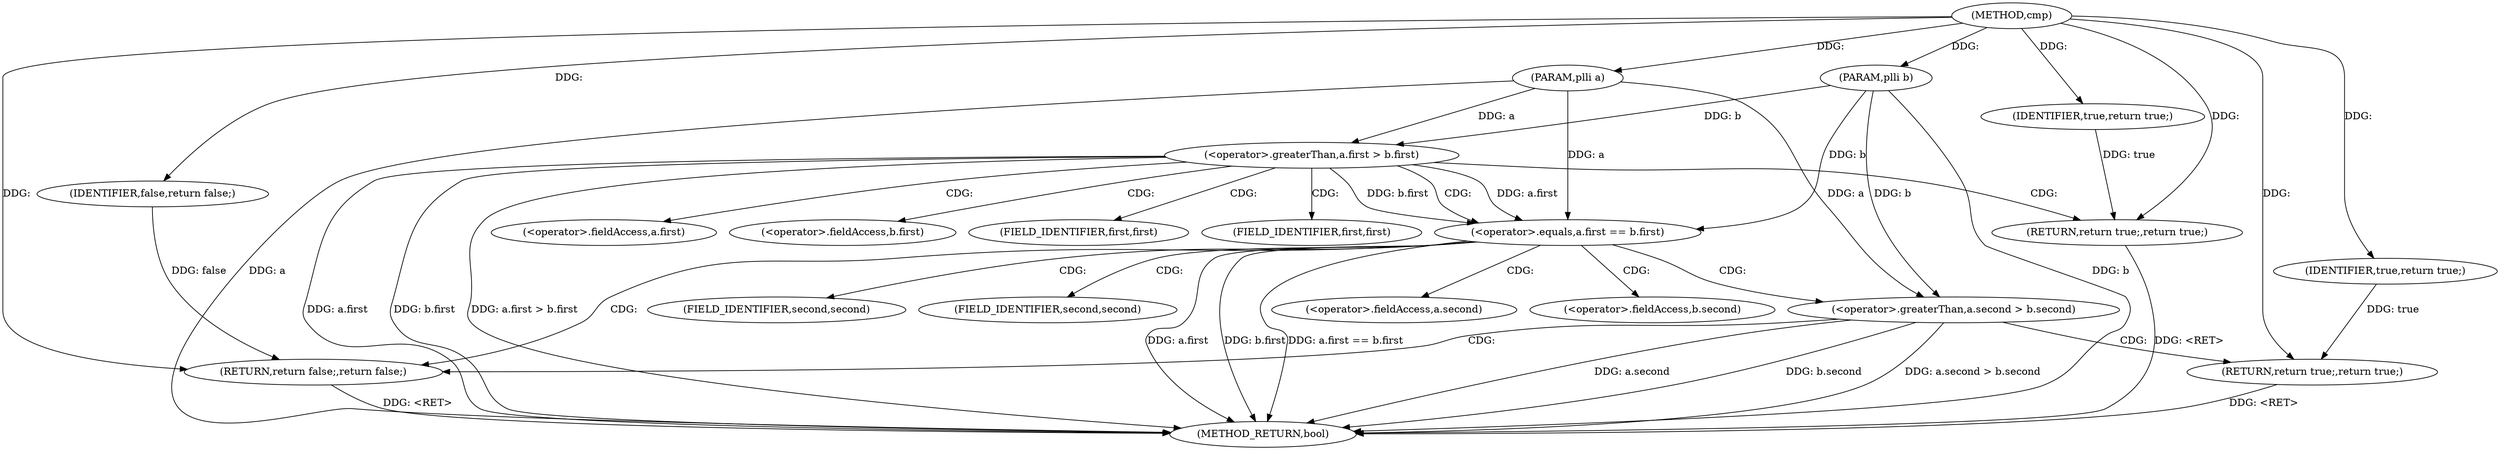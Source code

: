 digraph "cmp" {  
"1000103" [label = "(METHOD,cmp)" ]
"1000139" [label = "(METHOD_RETURN,bool)" ]
"1000104" [label = "(PARAM,plli a)" ]
"1000105" [label = "(PARAM,plli b)" ]
"1000137" [label = "(RETURN,return false;,return false;)" ]
"1000108" [label = "(<operator>.greaterThan,a.first > b.first)" ]
"1000115" [label = "(RETURN,return true;,return true;)" ]
"1000138" [label = "(IDENTIFIER,false,return false;)" ]
"1000116" [label = "(IDENTIFIER,true,return true;)" ]
"1000119" [label = "(<operator>.equals,a.first == b.first)" ]
"1000128" [label = "(<operator>.greaterThan,a.second > b.second)" ]
"1000135" [label = "(RETURN,return true;,return true;)" ]
"1000136" [label = "(IDENTIFIER,true,return true;)" ]
"1000120" [label = "(<operator>.fieldAccess,a.first)" ]
"1000123" [label = "(<operator>.fieldAccess,b.first)" ]
"1000122" [label = "(FIELD_IDENTIFIER,first,first)" ]
"1000125" [label = "(FIELD_IDENTIFIER,first,first)" ]
"1000129" [label = "(<operator>.fieldAccess,a.second)" ]
"1000132" [label = "(<operator>.fieldAccess,b.second)" ]
"1000131" [label = "(FIELD_IDENTIFIER,second,second)" ]
"1000134" [label = "(FIELD_IDENTIFIER,second,second)" ]
  "1000104" -> "1000139"  [ label = "DDG: a"] 
  "1000105" -> "1000139"  [ label = "DDG: b"] 
  "1000108" -> "1000139"  [ label = "DDG: a.first"] 
  "1000108" -> "1000139"  [ label = "DDG: b.first"] 
  "1000108" -> "1000139"  [ label = "DDG: a.first > b.first"] 
  "1000119" -> "1000139"  [ label = "DDG: a.first"] 
  "1000119" -> "1000139"  [ label = "DDG: b.first"] 
  "1000119" -> "1000139"  [ label = "DDG: a.first == b.first"] 
  "1000128" -> "1000139"  [ label = "DDG: a.second"] 
  "1000128" -> "1000139"  [ label = "DDG: b.second"] 
  "1000128" -> "1000139"  [ label = "DDG: a.second > b.second"] 
  "1000135" -> "1000139"  [ label = "DDG: <RET>"] 
  "1000137" -> "1000139"  [ label = "DDG: <RET>"] 
  "1000115" -> "1000139"  [ label = "DDG: <RET>"] 
  "1000103" -> "1000104"  [ label = "DDG: "] 
  "1000103" -> "1000105"  [ label = "DDG: "] 
  "1000138" -> "1000137"  [ label = "DDG: false"] 
  "1000103" -> "1000137"  [ label = "DDG: "] 
  "1000116" -> "1000115"  [ label = "DDG: true"] 
  "1000103" -> "1000115"  [ label = "DDG: "] 
  "1000103" -> "1000138"  [ label = "DDG: "] 
  "1000104" -> "1000108"  [ label = "DDG: a"] 
  "1000105" -> "1000108"  [ label = "DDG: b"] 
  "1000103" -> "1000116"  [ label = "DDG: "] 
  "1000108" -> "1000119"  [ label = "DDG: a.first"] 
  "1000104" -> "1000119"  [ label = "DDG: a"] 
  "1000108" -> "1000119"  [ label = "DDG: b.first"] 
  "1000105" -> "1000119"  [ label = "DDG: b"] 
  "1000136" -> "1000135"  [ label = "DDG: true"] 
  "1000103" -> "1000135"  [ label = "DDG: "] 
  "1000104" -> "1000128"  [ label = "DDG: a"] 
  "1000105" -> "1000128"  [ label = "DDG: b"] 
  "1000103" -> "1000136"  [ label = "DDG: "] 
  "1000108" -> "1000123"  [ label = "CDG: "] 
  "1000108" -> "1000125"  [ label = "CDG: "] 
  "1000108" -> "1000119"  [ label = "CDG: "] 
  "1000108" -> "1000115"  [ label = "CDG: "] 
  "1000108" -> "1000120"  [ label = "CDG: "] 
  "1000108" -> "1000122"  [ label = "CDG: "] 
  "1000119" -> "1000132"  [ label = "CDG: "] 
  "1000119" -> "1000128"  [ label = "CDG: "] 
  "1000119" -> "1000137"  [ label = "CDG: "] 
  "1000119" -> "1000129"  [ label = "CDG: "] 
  "1000119" -> "1000131"  [ label = "CDG: "] 
  "1000119" -> "1000134"  [ label = "CDG: "] 
  "1000128" -> "1000137"  [ label = "CDG: "] 
  "1000128" -> "1000135"  [ label = "CDG: "] 
}
